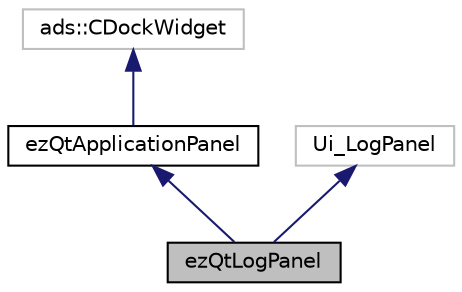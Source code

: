 digraph "ezQtLogPanel"
{
 // LATEX_PDF_SIZE
  edge [fontname="Helvetica",fontsize="10",labelfontname="Helvetica",labelfontsize="10"];
  node [fontname="Helvetica",fontsize="10",shape=record];
  Node1 [label="ezQtLogPanel",height=0.2,width=0.4,color="black", fillcolor="grey75", style="filled", fontcolor="black",tooltip="The application wide panel that shows the engine log output and the editor log output."];
  Node2 -> Node1 [dir="back",color="midnightblue",fontsize="10",style="solid",fontname="Helvetica"];
  Node2 [label="ezQtApplicationPanel",height=0.2,width=0.4,color="black", fillcolor="white", style="filled",URL="$d7/d1d/classez_qt_application_panel.htm",tooltip="Base class for all panels that are supposed to be application wide (not tied to some document)."];
  Node3 -> Node2 [dir="back",color="midnightblue",fontsize="10",style="solid",fontname="Helvetica"];
  Node3 [label="ads::CDockWidget",height=0.2,width=0.4,color="grey75", fillcolor="white", style="filled",tooltip=" "];
  Node4 -> Node1 [dir="back",color="midnightblue",fontsize="10",style="solid",fontname="Helvetica"];
  Node4 [label="Ui_LogPanel",height=0.2,width=0.4,color="grey75", fillcolor="white", style="filled",tooltip=" "];
}
